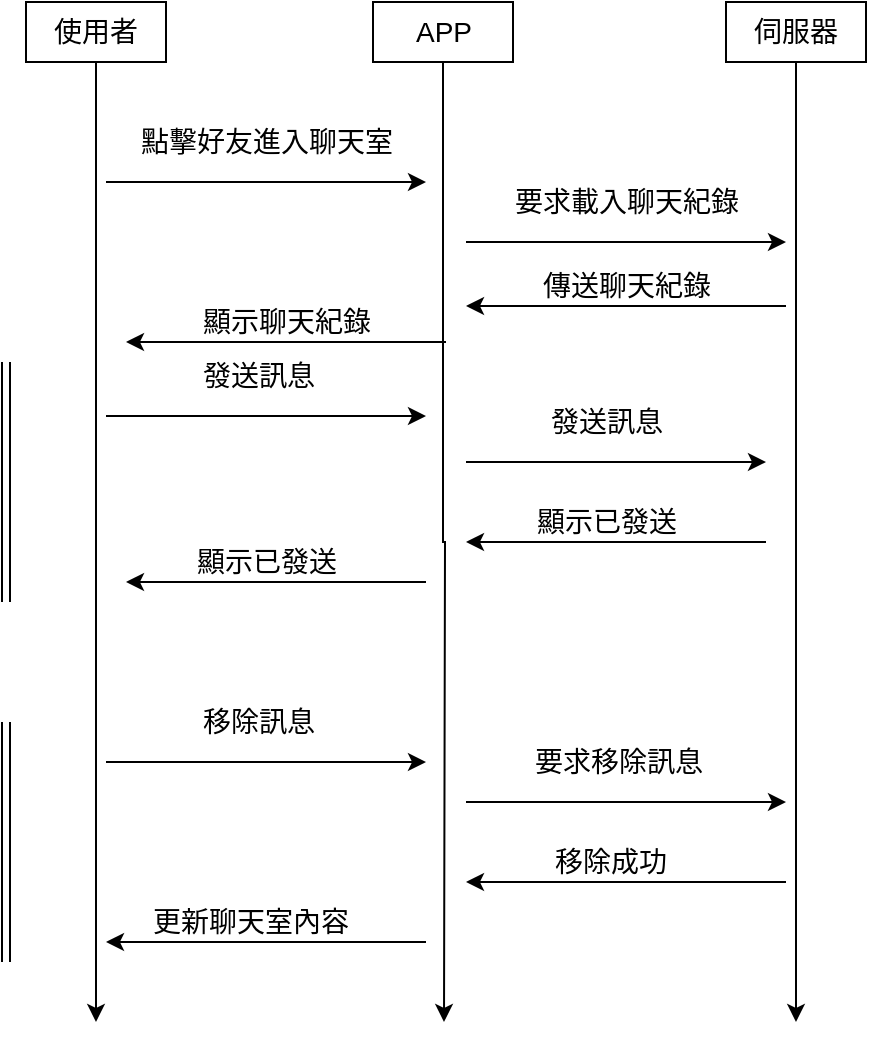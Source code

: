 <mxfile version="15.1.3" type="device"><diagram id="T-YTzsXOMOE90eoJC1mj" name="Page-1"><mxGraphModel dx="1024" dy="592" grid="1" gridSize="10" guides="1" tooltips="1" connect="1" arrows="1" fold="1" page="1" pageScale="1" pageWidth="827" pageHeight="1169" math="0" shadow="0"><root><mxCell id="0"/><mxCell id="1" parent="0"/><mxCell id="bAXzPVKoHm0wq-X2Svdt-4" style="edgeStyle=orthogonalEdgeStyle;rounded=0;orthogonalLoop=1;jettySize=auto;html=1;exitX=0.5;exitY=1;exitDx=0;exitDy=0;" parent="1" source="bAXzPVKoHm0wq-X2Svdt-1" edge="1"><mxGeometry relative="1" as="geometry"><mxPoint x="205" y="600" as="targetPoint"/></mxGeometry></mxCell><mxCell id="bAXzPVKoHm0wq-X2Svdt-1" value="&lt;font style=&quot;font-size: 14px&quot;&gt;使用者&lt;/font&gt;" style="rounded=0;whiteSpace=wrap;html=1;" parent="1" vertex="1"><mxGeometry x="170" y="90" width="70" height="30" as="geometry"/></mxCell><mxCell id="bAXzPVKoHm0wq-X2Svdt-5" style="edgeStyle=orthogonalEdgeStyle;rounded=0;orthogonalLoop=1;jettySize=auto;html=1;" parent="1" source="bAXzPVKoHm0wq-X2Svdt-2" edge="1"><mxGeometry relative="1" as="geometry"><mxPoint x="379" y="600" as="targetPoint"/></mxGeometry></mxCell><mxCell id="bAXzPVKoHm0wq-X2Svdt-2" value="&lt;font style=&quot;font-size: 14px&quot;&gt;APP&lt;/font&gt;" style="rounded=0;whiteSpace=wrap;html=1;" parent="1" vertex="1"><mxGeometry x="343.5" y="90" width="70" height="30" as="geometry"/></mxCell><mxCell id="bAXzPVKoHm0wq-X2Svdt-6" style="edgeStyle=orthogonalEdgeStyle;rounded=0;orthogonalLoop=1;jettySize=auto;html=1;" parent="1" source="bAXzPVKoHm0wq-X2Svdt-3" edge="1"><mxGeometry relative="1" as="geometry"><mxPoint x="555" y="600" as="targetPoint"/></mxGeometry></mxCell><mxCell id="bAXzPVKoHm0wq-X2Svdt-3" value="&lt;span style=&quot;font-size: 14px&quot;&gt;伺服器&lt;/span&gt;" style="rounded=0;whiteSpace=wrap;html=1;" parent="1" vertex="1"><mxGeometry x="520" y="90" width="70" height="30" as="geometry"/></mxCell><mxCell id="bAXzPVKoHm0wq-X2Svdt-7" value="" style="endArrow=classic;html=1;" parent="1" edge="1"><mxGeometry width="50" height="50" relative="1" as="geometry"><mxPoint x="210" y="180" as="sourcePoint"/><mxPoint x="370" y="180" as="targetPoint"/></mxGeometry></mxCell><mxCell id="bAXzPVKoHm0wq-X2Svdt-8" value="&lt;font style=&quot;font-size: 14px&quot;&gt;點擊好友進入聊天室&lt;/font&gt;" style="edgeLabel;html=1;align=center;verticalAlign=middle;resizable=0;points=[];" parent="bAXzPVKoHm0wq-X2Svdt-7" vertex="1" connectable="0"><mxGeometry x="-0.192" y="2" relative="1" as="geometry"><mxPoint x="15" y="-18" as="offset"/></mxGeometry></mxCell><mxCell id="bAXzPVKoHm0wq-X2Svdt-9" value="" style="endArrow=classic;html=1;" parent="1" edge="1"><mxGeometry width="50" height="50" relative="1" as="geometry"><mxPoint x="390" y="210" as="sourcePoint"/><mxPoint x="550" y="210" as="targetPoint"/></mxGeometry></mxCell><mxCell id="bAXzPVKoHm0wq-X2Svdt-10" value="&lt;font style=&quot;font-size: 14px&quot;&gt;要求載入聊天紀錄&lt;/font&gt;" style="edgeLabel;html=1;align=center;verticalAlign=middle;resizable=0;points=[];" parent="bAXzPVKoHm0wq-X2Svdt-9" vertex="1" connectable="0"><mxGeometry x="-0.354" y="1" relative="1" as="geometry"><mxPoint x="28" y="-19" as="offset"/></mxGeometry></mxCell><mxCell id="bAXzPVKoHm0wq-X2Svdt-11" value="" style="endArrow=classic;html=1;" parent="1" edge="1"><mxGeometry width="50" height="50" relative="1" as="geometry"><mxPoint x="550" y="242" as="sourcePoint"/><mxPoint x="390" y="242" as="targetPoint"/></mxGeometry></mxCell><mxCell id="bAXzPVKoHm0wq-X2Svdt-12" value="&lt;font style=&quot;font-size: 14px&quot;&gt;傳送聊天紀錄&lt;/font&gt;" style="edgeLabel;html=1;align=center;verticalAlign=middle;resizable=0;points=[];" parent="bAXzPVKoHm0wq-X2Svdt-11" vertex="1" connectable="0"><mxGeometry x="0.417" y="-1" relative="1" as="geometry"><mxPoint x="33" y="-9" as="offset"/></mxGeometry></mxCell><mxCell id="bAXzPVKoHm0wq-X2Svdt-13" value="" style="endArrow=classic;html=1;" parent="1" edge="1"><mxGeometry width="50" height="50" relative="1" as="geometry"><mxPoint x="210" y="297" as="sourcePoint"/><mxPoint x="370" y="297" as="targetPoint"/></mxGeometry></mxCell><mxCell id="bAXzPVKoHm0wq-X2Svdt-14" value="&lt;font style=&quot;font-size: 14px&quot;&gt;發送訊息&lt;/font&gt;" style="edgeLabel;html=1;align=center;verticalAlign=middle;resizable=0;points=[];" parent="bAXzPVKoHm0wq-X2Svdt-13" vertex="1" connectable="0"><mxGeometry x="0.182" y="-2" relative="1" as="geometry"><mxPoint x="-19" y="-22" as="offset"/></mxGeometry></mxCell><mxCell id="bAXzPVKoHm0wq-X2Svdt-15" value="" style="endArrow=classic;html=1;" parent="1" edge="1"><mxGeometry width="50" height="50" relative="1" as="geometry"><mxPoint x="390" y="320" as="sourcePoint"/><mxPoint x="540" y="320" as="targetPoint"/></mxGeometry></mxCell><mxCell id="bAXzPVKoHm0wq-X2Svdt-16" value="&lt;font style=&quot;font-size: 14px&quot;&gt;發送訊息&lt;/font&gt;" style="edgeLabel;html=1;align=center;verticalAlign=middle;resizable=0;points=[];" parent="bAXzPVKoHm0wq-X2Svdt-15" vertex="1" connectable="0"><mxGeometry x="-0.298" y="-4" relative="1" as="geometry"><mxPoint x="17" y="-24" as="offset"/></mxGeometry></mxCell><mxCell id="bAXzPVKoHm0wq-X2Svdt-17" value="" style="endArrow=classic;html=1;" parent="1" edge="1"><mxGeometry width="50" height="50" relative="1" as="geometry"><mxPoint x="540" y="360" as="sourcePoint"/><mxPoint x="390" y="360" as="targetPoint"/></mxGeometry></mxCell><mxCell id="bAXzPVKoHm0wq-X2Svdt-18" value="&lt;font style=&quot;font-size: 14px&quot;&gt;顯示已發送&lt;/font&gt;" style="edgeLabel;html=1;align=center;verticalAlign=middle;resizable=0;points=[];" parent="bAXzPVKoHm0wq-X2Svdt-17" vertex="1" connectable="0"><mxGeometry x="0.538" relative="1" as="geometry"><mxPoint x="35" y="-10" as="offset"/></mxGeometry></mxCell><mxCell id="bAXzPVKoHm0wq-X2Svdt-19" value="" style="endArrow=classic;html=1;" parent="1" edge="1"><mxGeometry width="50" height="50" relative="1" as="geometry"><mxPoint x="370" y="380" as="sourcePoint"/><mxPoint x="220" y="380" as="targetPoint"/></mxGeometry></mxCell><mxCell id="bAXzPVKoHm0wq-X2Svdt-20" value="&lt;font style=&quot;font-size: 14px&quot;&gt;顯示已發送&lt;/font&gt;" style="edgeLabel;html=1;align=center;verticalAlign=middle;resizable=0;points=[];" parent="bAXzPVKoHm0wq-X2Svdt-19" vertex="1" connectable="0"><mxGeometry x="0.538" relative="1" as="geometry"><mxPoint x="35" y="-10" as="offset"/></mxGeometry></mxCell><mxCell id="bAXzPVKoHm0wq-X2Svdt-21" value="" style="shape=link;html=1;" parent="1" edge="1"><mxGeometry width="100" relative="1" as="geometry"><mxPoint x="160" y="270" as="sourcePoint"/><mxPoint x="160" y="390" as="targetPoint"/></mxGeometry></mxCell><mxCell id="bAXzPVKoHm0wq-X2Svdt-22" value="" style="endArrow=classic;html=1;" parent="1" edge="1"><mxGeometry width="50" height="50" relative="1" as="geometry"><mxPoint x="210" y="470" as="sourcePoint"/><mxPoint x="370" y="470" as="targetPoint"/></mxGeometry></mxCell><mxCell id="bAXzPVKoHm0wq-X2Svdt-23" value="&lt;font style=&quot;font-size: 14px&quot;&gt;移除訊息&lt;/font&gt;" style="edgeLabel;html=1;align=center;verticalAlign=middle;resizable=0;points=[];" parent="bAXzPVKoHm0wq-X2Svdt-22" vertex="1" connectable="0"><mxGeometry x="0.182" y="-2" relative="1" as="geometry"><mxPoint x="-19" y="-22" as="offset"/></mxGeometry></mxCell><mxCell id="bAXzPVKoHm0wq-X2Svdt-24" value="" style="endArrow=classic;html=1;" parent="1" edge="1"><mxGeometry width="50" height="50" relative="1" as="geometry"><mxPoint x="390" y="490" as="sourcePoint"/><mxPoint x="550" y="490" as="targetPoint"/></mxGeometry></mxCell><mxCell id="bAXzPVKoHm0wq-X2Svdt-25" value="&lt;font style=&quot;font-size: 14px&quot;&gt;要求移除訊息&lt;/font&gt;" style="edgeLabel;html=1;align=center;verticalAlign=middle;resizable=0;points=[];" parent="bAXzPVKoHm0wq-X2Svdt-24" vertex="1" connectable="0"><mxGeometry x="0.182" y="-2" relative="1" as="geometry"><mxPoint x="-19" y="-22" as="offset"/></mxGeometry></mxCell><mxCell id="bAXzPVKoHm0wq-X2Svdt-26" value="" style="endArrow=classic;html=1;" parent="1" edge="1"><mxGeometry width="50" height="50" relative="1" as="geometry"><mxPoint x="550" y="530" as="sourcePoint"/><mxPoint x="390" y="530" as="targetPoint"/></mxGeometry></mxCell><mxCell id="bAXzPVKoHm0wq-X2Svdt-27" value="&lt;span style=&quot;font-size: 14px&quot;&gt;移除成功&lt;/span&gt;" style="edgeLabel;html=1;align=center;verticalAlign=middle;resizable=0;points=[];" parent="bAXzPVKoHm0wq-X2Svdt-26" vertex="1" connectable="0"><mxGeometry x="0.538" relative="1" as="geometry"><mxPoint x="35" y="-10" as="offset"/></mxGeometry></mxCell><mxCell id="bAXzPVKoHm0wq-X2Svdt-29" value="" style="endArrow=classic;html=1;" parent="1" edge="1"><mxGeometry width="50" height="50" relative="1" as="geometry"><mxPoint x="370" y="560" as="sourcePoint"/><mxPoint x="210" y="560" as="targetPoint"/></mxGeometry></mxCell><mxCell id="bAXzPVKoHm0wq-X2Svdt-30" value="&lt;span style=&quot;font-size: 14px&quot;&gt;更新聊天室內容&lt;/span&gt;" style="edgeLabel;html=1;align=center;verticalAlign=middle;resizable=0;points=[];" parent="bAXzPVKoHm0wq-X2Svdt-29" vertex="1" connectable="0"><mxGeometry x="0.538" relative="1" as="geometry"><mxPoint x="35" y="-10" as="offset"/></mxGeometry></mxCell><mxCell id="bAXzPVKoHm0wq-X2Svdt-31" value="" style="shape=link;html=1;" parent="1" edge="1"><mxGeometry width="100" relative="1" as="geometry"><mxPoint x="160" y="450" as="sourcePoint"/><mxPoint x="160" y="570" as="targetPoint"/></mxGeometry></mxCell><mxCell id="iOIlmnoVpzIl98eEll1E-2" value="" style="endArrow=classic;html=1;" edge="1" parent="1"><mxGeometry width="50" height="50" relative="1" as="geometry"><mxPoint x="380" y="260" as="sourcePoint"/><mxPoint x="220" y="260" as="targetPoint"/></mxGeometry></mxCell><mxCell id="iOIlmnoVpzIl98eEll1E-3" value="&lt;font style=&quot;font-size: 14px&quot;&gt;顯示聊天紀錄&lt;/font&gt;" style="edgeLabel;html=1;align=center;verticalAlign=middle;resizable=0;points=[];" vertex="1" connectable="0" parent="iOIlmnoVpzIl98eEll1E-2"><mxGeometry x="0.417" y="-1" relative="1" as="geometry"><mxPoint x="33" y="-9" as="offset"/></mxGeometry></mxCell></root></mxGraphModel></diagram></mxfile>